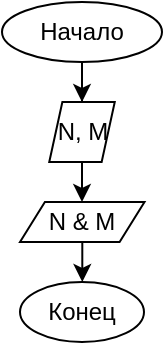 <mxfile version="13.1.8" type="device"><diagram id="C5RBs43oDa-KdzZeNtuy" name="Page-1"><mxGraphModel dx="530" dy="210" grid="1" gridSize="10" guides="1" tooltips="1" connect="1" arrows="1" fold="1" page="1" pageScale="1" pageWidth="827" pageHeight="1169" math="0" shadow="0"><root><mxCell id="WIyWlLk6GJQsqaUBKTNV-0"/><mxCell id="WIyWlLk6GJQsqaUBKTNV-1" parent="WIyWlLk6GJQsqaUBKTNV-0"/><mxCell id="bj5KsWAAJyKkPCg6QgZc-46" style="edgeStyle=orthogonalEdgeStyle;rounded=0;orthogonalLoop=1;jettySize=auto;html=1;entryX=0.5;entryY=0;entryDx=0;entryDy=0;" edge="1" parent="WIyWlLk6GJQsqaUBKTNV-1" source="bj5KsWAAJyKkPCg6QgZc-47" target="bj5KsWAAJyKkPCg6QgZc-52"><mxGeometry relative="1" as="geometry"/></mxCell><mxCell id="bj5KsWAAJyKkPCg6QgZc-47" value="Начало" style="ellipse;whiteSpace=wrap;html=1;" vertex="1" parent="WIyWlLk6GJQsqaUBKTNV-1"><mxGeometry x="140" y="120" width="80" height="30" as="geometry"/></mxCell><mxCell id="bj5KsWAAJyKkPCg6QgZc-48" style="edgeStyle=orthogonalEdgeStyle;rounded=0;orthogonalLoop=1;jettySize=auto;html=1;entryX=0.5;entryY=0;entryDx=0;entryDy=0;" edge="1" parent="WIyWlLk6GJQsqaUBKTNV-1" source="bj5KsWAAJyKkPCg6QgZc-49" target="bj5KsWAAJyKkPCg6QgZc-50"><mxGeometry relative="1" as="geometry"/></mxCell><mxCell id="bj5KsWAAJyKkPCg6QgZc-49" value="N &amp;amp; M" style="shape=parallelogram;perimeter=parallelogramPerimeter;whiteSpace=wrap;html=1;fontFamily=Helvetica;fontSize=12;fontColor=#000000;align=center;strokeColor=#000000;fillColor=#ffffff;" vertex="1" parent="WIyWlLk6GJQsqaUBKTNV-1"><mxGeometry x="149" y="220" width="62.25" height="20" as="geometry"/></mxCell><mxCell id="bj5KsWAAJyKkPCg6QgZc-50" value="Конец" style="ellipse;whiteSpace=wrap;html=1;" vertex="1" parent="WIyWlLk6GJQsqaUBKTNV-1"><mxGeometry x="149" y="260" width="62" height="30" as="geometry"/></mxCell><mxCell id="bj5KsWAAJyKkPCg6QgZc-51" style="edgeStyle=orthogonalEdgeStyle;rounded=0;orthogonalLoop=1;jettySize=auto;html=1;entryX=0.5;entryY=0;entryDx=0;entryDy=0;" edge="1" parent="WIyWlLk6GJQsqaUBKTNV-1" source="bj5KsWAAJyKkPCg6QgZc-52" target="bj5KsWAAJyKkPCg6QgZc-49"><mxGeometry relative="1" as="geometry"/></mxCell><mxCell id="bj5KsWAAJyKkPCg6QgZc-52" value="N, M" style="shape=parallelogram;perimeter=parallelogramPerimeter;whiteSpace=wrap;html=1;fontFamily=Helvetica;fontSize=12;fontColor=#000000;align=center;strokeColor=#000000;fillColor=#ffffff;" vertex="1" parent="WIyWlLk6GJQsqaUBKTNV-1"><mxGeometry x="163.63" y="170" width="32.75" height="30" as="geometry"/></mxCell></root></mxGraphModel></diagram></mxfile>